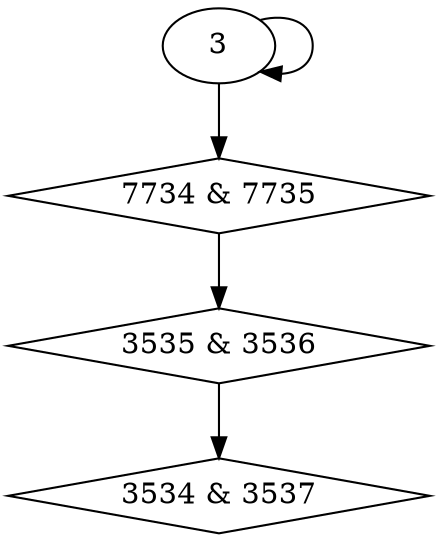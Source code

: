 digraph {
0 [label = "3534 & 3537", shape = diamond];
1 [label = "3535 & 3536", shape = diamond];
2 [label = "7734 & 7735", shape = diamond];
1 -> 0;
2 -> 1;
3 -> 2;
3 -> 3;
}

